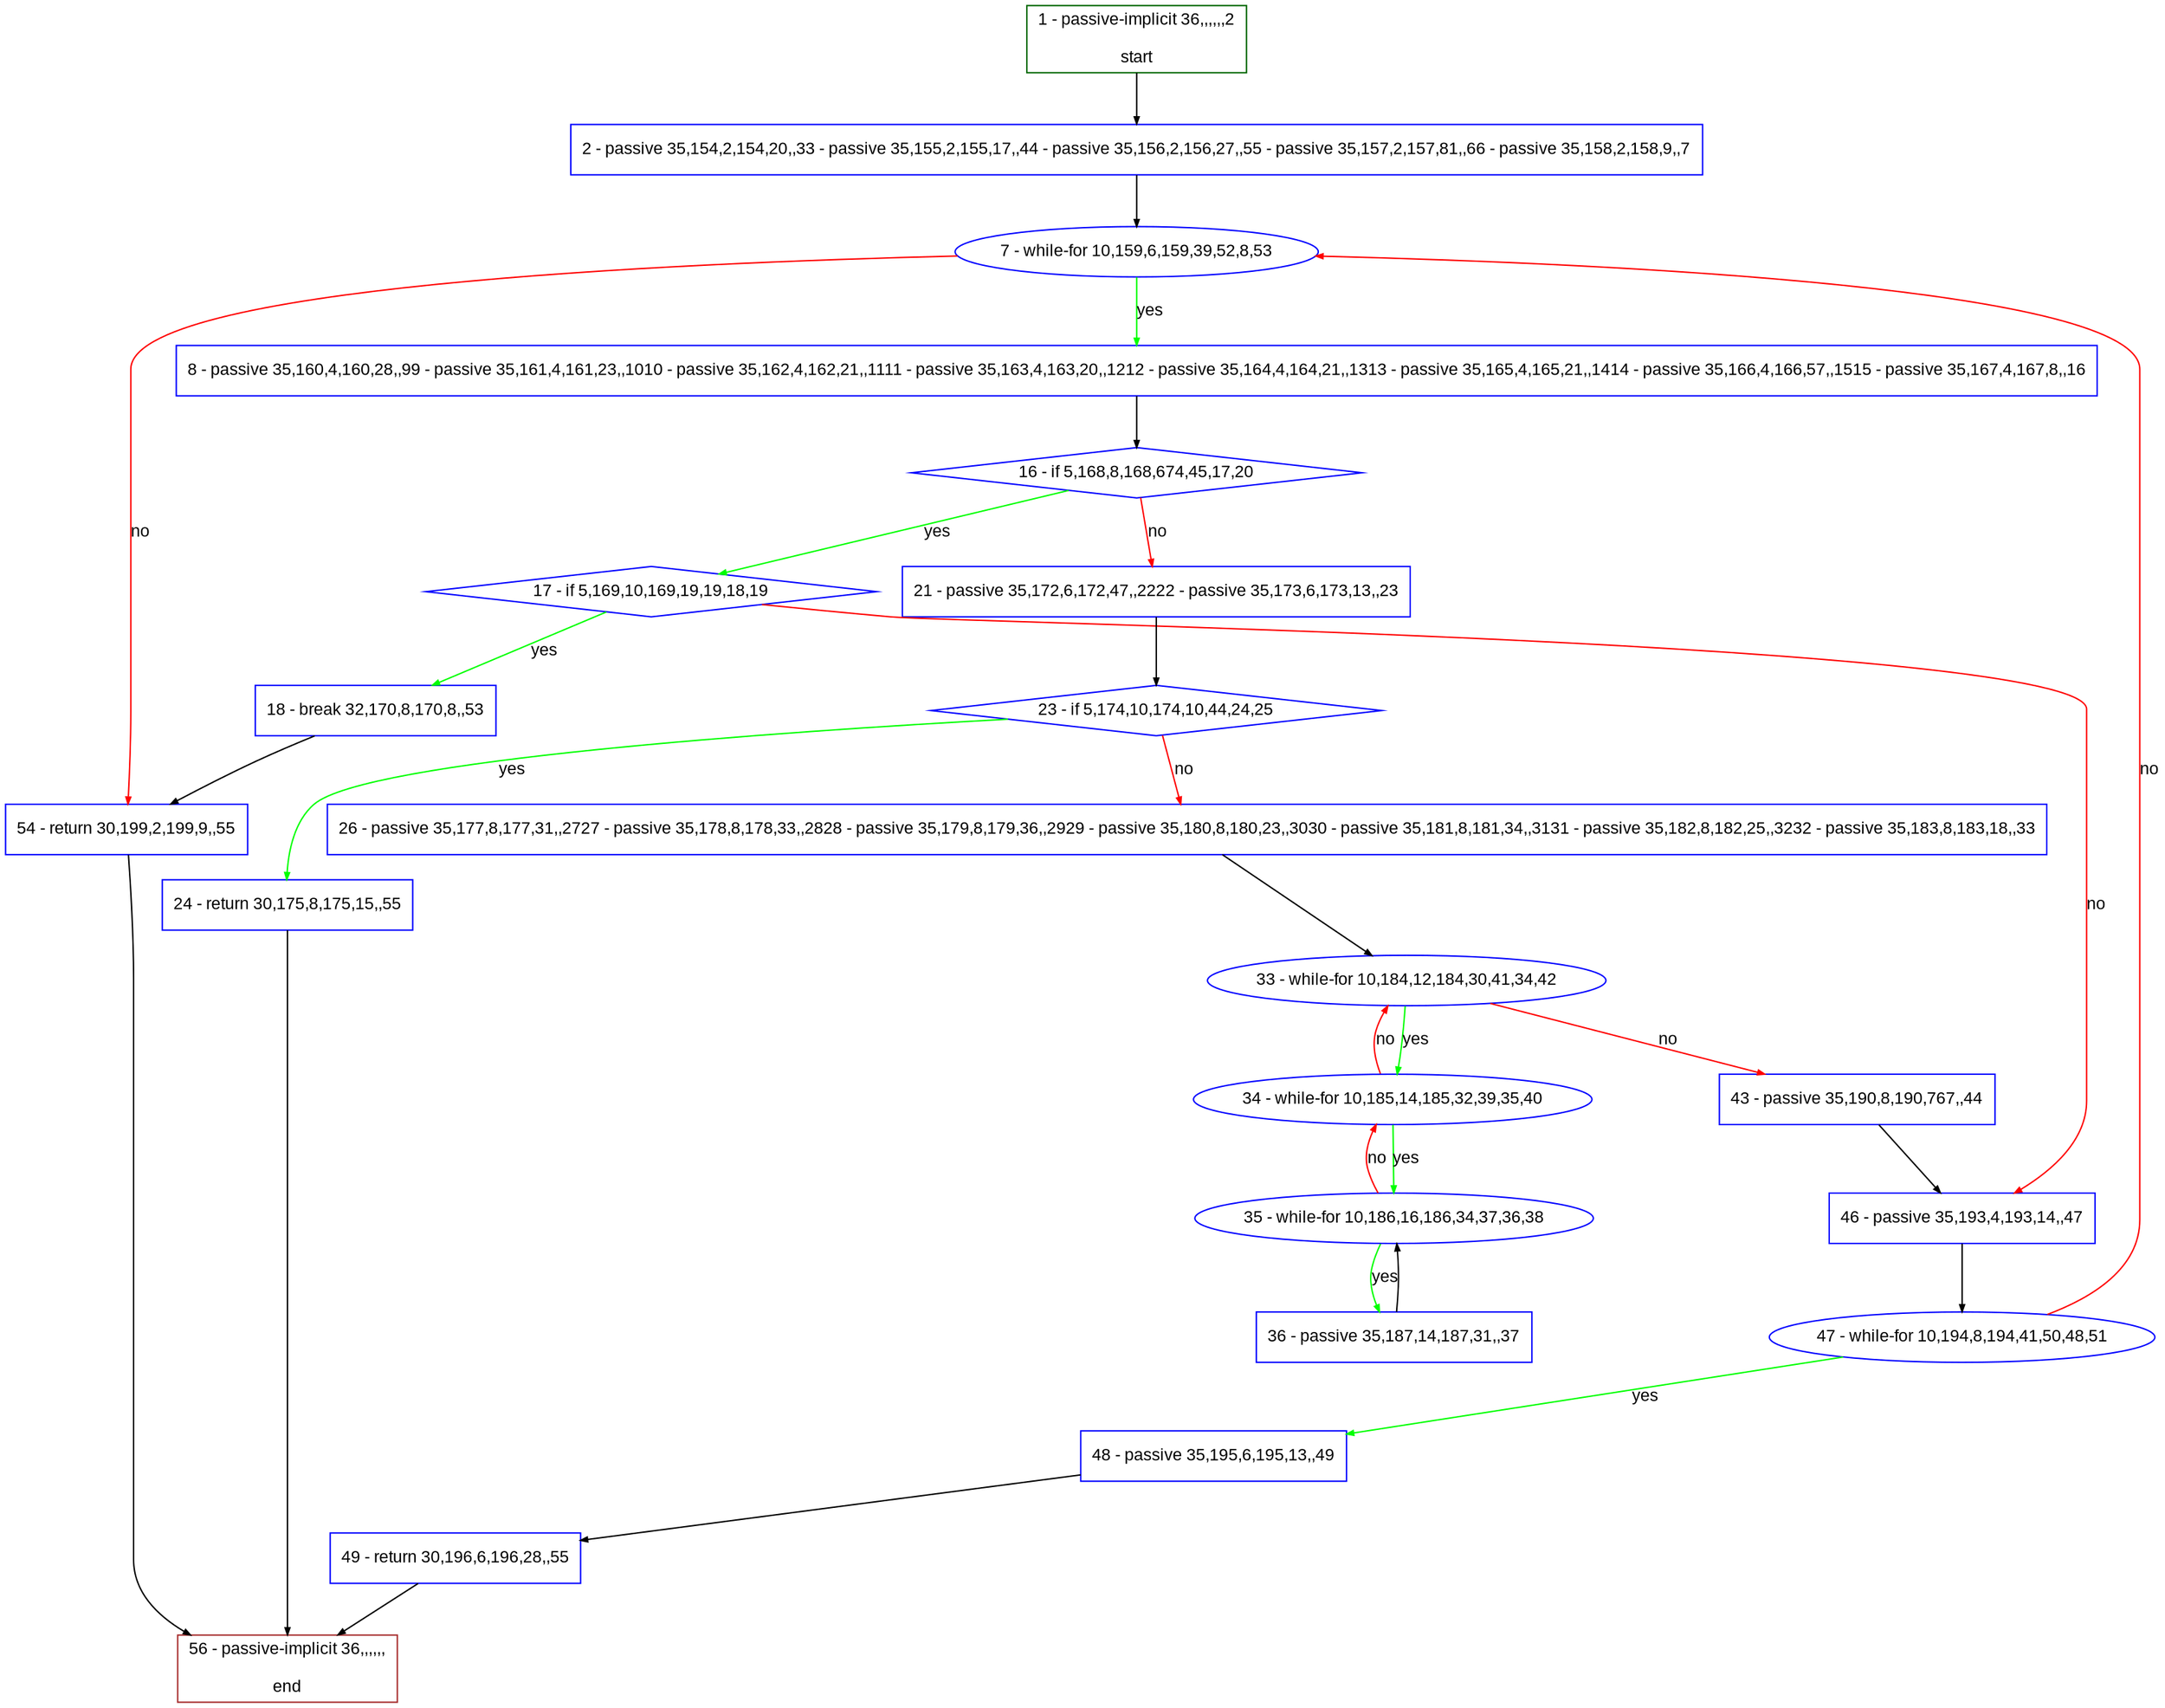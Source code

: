 digraph "" {
  graph [pack="true", label="", fontsize="12", packmode="clust", fontname="Arial", fillcolor="#FFFFCC", bgcolor="white", style="rounded,filled", compound="true"];
  node [node_initialized="no", label="", color="grey", fontsize="12", fillcolor="white", fontname="Arial", style="filled", shape="rectangle", compound="true", fixedsize="false"];
  edge [fontcolor="black", arrowhead="normal", arrowtail="none", arrowsize="0.5", ltail="", label="", color="black", fontsize="12", lhead="", fontname="Arial", dir="forward", compound="true"];
  __N1 [label="2 - passive 35,154,2,154,20,,33 - passive 35,155,2,155,17,,44 - passive 35,156,2,156,27,,55 - passive 35,157,2,157,81,,66 - passive 35,158,2,158,9,,7", color="#0000ff", fillcolor="#ffffff", style="filled", shape="box"];
  __N2 [label="1 - passive-implicit 36,,,,,,2\n\nstart", color="#006400", fillcolor="#ffffff", style="filled", shape="box"];
  __N3 [label="7 - while-for 10,159,6,159,39,52,8,53", color="#0000ff", fillcolor="#ffffff", style="filled", shape="oval"];
  __N4 [label="8 - passive 35,160,4,160,28,,99 - passive 35,161,4,161,23,,1010 - passive 35,162,4,162,21,,1111 - passive 35,163,4,163,20,,1212 - passive 35,164,4,164,21,,1313 - passive 35,165,4,165,21,,1414 - passive 35,166,4,166,57,,1515 - passive 35,167,4,167,8,,16", color="#0000ff", fillcolor="#ffffff", style="filled", shape="box"];
  __N5 [label="54 - return 30,199,2,199,9,,55", color="#0000ff", fillcolor="#ffffff", style="filled", shape="box"];
  __N6 [label="16 - if 5,168,8,168,674,45,17,20", color="#0000ff", fillcolor="#ffffff", style="filled", shape="diamond"];
  __N7 [label="17 - if 5,169,10,169,19,19,18,19", color="#0000ff", fillcolor="#ffffff", style="filled", shape="diamond"];
  __N8 [label="21 - passive 35,172,6,172,47,,2222 - passive 35,173,6,173,13,,23", color="#0000ff", fillcolor="#ffffff", style="filled", shape="box"];
  __N9 [label="18 - break 32,170,8,170,8,,53", color="#0000ff", fillcolor="#ffffff", style="filled", shape="box"];
  __N10 [label="46 - passive 35,193,4,193,14,,47", color="#0000ff", fillcolor="#ffffff", style="filled", shape="box"];
  __N11 [label="23 - if 5,174,10,174,10,44,24,25", color="#0000ff", fillcolor="#ffffff", style="filled", shape="diamond"];
  __N12 [label="24 - return 30,175,8,175,15,,55", color="#0000ff", fillcolor="#ffffff", style="filled", shape="box"];
  __N13 [label="26 - passive 35,177,8,177,31,,2727 - passive 35,178,8,178,33,,2828 - passive 35,179,8,179,36,,2929 - passive 35,180,8,180,23,,3030 - passive 35,181,8,181,34,,3131 - passive 35,182,8,182,25,,3232 - passive 35,183,8,183,18,,33", color="#0000ff", fillcolor="#ffffff", style="filled", shape="box"];
  __N14 [label="56 - passive-implicit 36,,,,,,\n\nend", color="#a52a2a", fillcolor="#ffffff", style="filled", shape="box"];
  __N15 [label="33 - while-for 10,184,12,184,30,41,34,42", color="#0000ff", fillcolor="#ffffff", style="filled", shape="oval"];
  __N16 [label="34 - while-for 10,185,14,185,32,39,35,40", color="#0000ff", fillcolor="#ffffff", style="filled", shape="oval"];
  __N17 [label="43 - passive 35,190,8,190,767,,44", color="#0000ff", fillcolor="#ffffff", style="filled", shape="box"];
  __N18 [label="35 - while-for 10,186,16,186,34,37,36,38", color="#0000ff", fillcolor="#ffffff", style="filled", shape="oval"];
  __N19 [label="36 - passive 35,187,14,187,31,,37", color="#0000ff", fillcolor="#ffffff", style="filled", shape="box"];
  __N20 [label="47 - while-for 10,194,8,194,41,50,48,51", color="#0000ff", fillcolor="#ffffff", style="filled", shape="oval"];
  __N21 [label="48 - passive 35,195,6,195,13,,49", color="#0000ff", fillcolor="#ffffff", style="filled", shape="box"];
  __N22 [label="49 - return 30,196,6,196,28,,55", color="#0000ff", fillcolor="#ffffff", style="filled", shape="box"];
  __N2 -> __N1 [arrowhead="normal", arrowtail="none", color="#000000", label="", dir="forward"];
  __N1 -> __N3 [arrowhead="normal", arrowtail="none", color="#000000", label="", dir="forward"];
  __N3 -> __N4 [arrowhead="normal", arrowtail="none", color="#00ff00", label="yes", dir="forward"];
  __N3 -> __N5 [arrowhead="normal", arrowtail="none", color="#ff0000", label="no", dir="forward"];
  __N4 -> __N6 [arrowhead="normal", arrowtail="none", color="#000000", label="", dir="forward"];
  __N6 -> __N7 [arrowhead="normal", arrowtail="none", color="#00ff00", label="yes", dir="forward"];
  __N6 -> __N8 [arrowhead="normal", arrowtail="none", color="#ff0000", label="no", dir="forward"];
  __N7 -> __N9 [arrowhead="normal", arrowtail="none", color="#00ff00", label="yes", dir="forward"];
  __N7 -> __N10 [arrowhead="normal", arrowtail="none", color="#ff0000", label="no", dir="forward"];
  __N9 -> __N5 [arrowhead="normal", arrowtail="none", color="#000000", label="", dir="forward"];
  __N8 -> __N11 [arrowhead="normal", arrowtail="none", color="#000000", label="", dir="forward"];
  __N11 -> __N12 [arrowhead="normal", arrowtail="none", color="#00ff00", label="yes", dir="forward"];
  __N11 -> __N13 [arrowhead="normal", arrowtail="none", color="#ff0000", label="no", dir="forward"];
  __N12 -> __N14 [arrowhead="normal", arrowtail="none", color="#000000", label="", dir="forward"];
  __N13 -> __N15 [arrowhead="normal", arrowtail="none", color="#000000", label="", dir="forward"];
  __N15 -> __N16 [arrowhead="normal", arrowtail="none", color="#00ff00", label="yes", dir="forward"];
  __N16 -> __N15 [arrowhead="normal", arrowtail="none", color="#ff0000", label="no", dir="forward"];
  __N15 -> __N17 [arrowhead="normal", arrowtail="none", color="#ff0000", label="no", dir="forward"];
  __N16 -> __N18 [arrowhead="normal", arrowtail="none", color="#00ff00", label="yes", dir="forward"];
  __N18 -> __N16 [arrowhead="normal", arrowtail="none", color="#ff0000", label="no", dir="forward"];
  __N18 -> __N19 [arrowhead="normal", arrowtail="none", color="#00ff00", label="yes", dir="forward"];
  __N19 -> __N18 [arrowhead="normal", arrowtail="none", color="#000000", label="", dir="forward"];
  __N17 -> __N10 [arrowhead="normal", arrowtail="none", color="#000000", label="", dir="forward"];
  __N10 -> __N20 [arrowhead="normal", arrowtail="none", color="#000000", label="", dir="forward"];
  __N20 -> __N3 [arrowhead="normal", arrowtail="none", color="#ff0000", label="no", dir="forward"];
  __N20 -> __N21 [arrowhead="normal", arrowtail="none", color="#00ff00", label="yes", dir="forward"];
  __N21 -> __N22 [arrowhead="normal", arrowtail="none", color="#000000", label="", dir="forward"];
  __N22 -> __N14 [arrowhead="normal", arrowtail="none", color="#000000", label="", dir="forward"];
  __N5 -> __N14 [arrowhead="normal", arrowtail="none", color="#000000", label="", dir="forward"];
}
